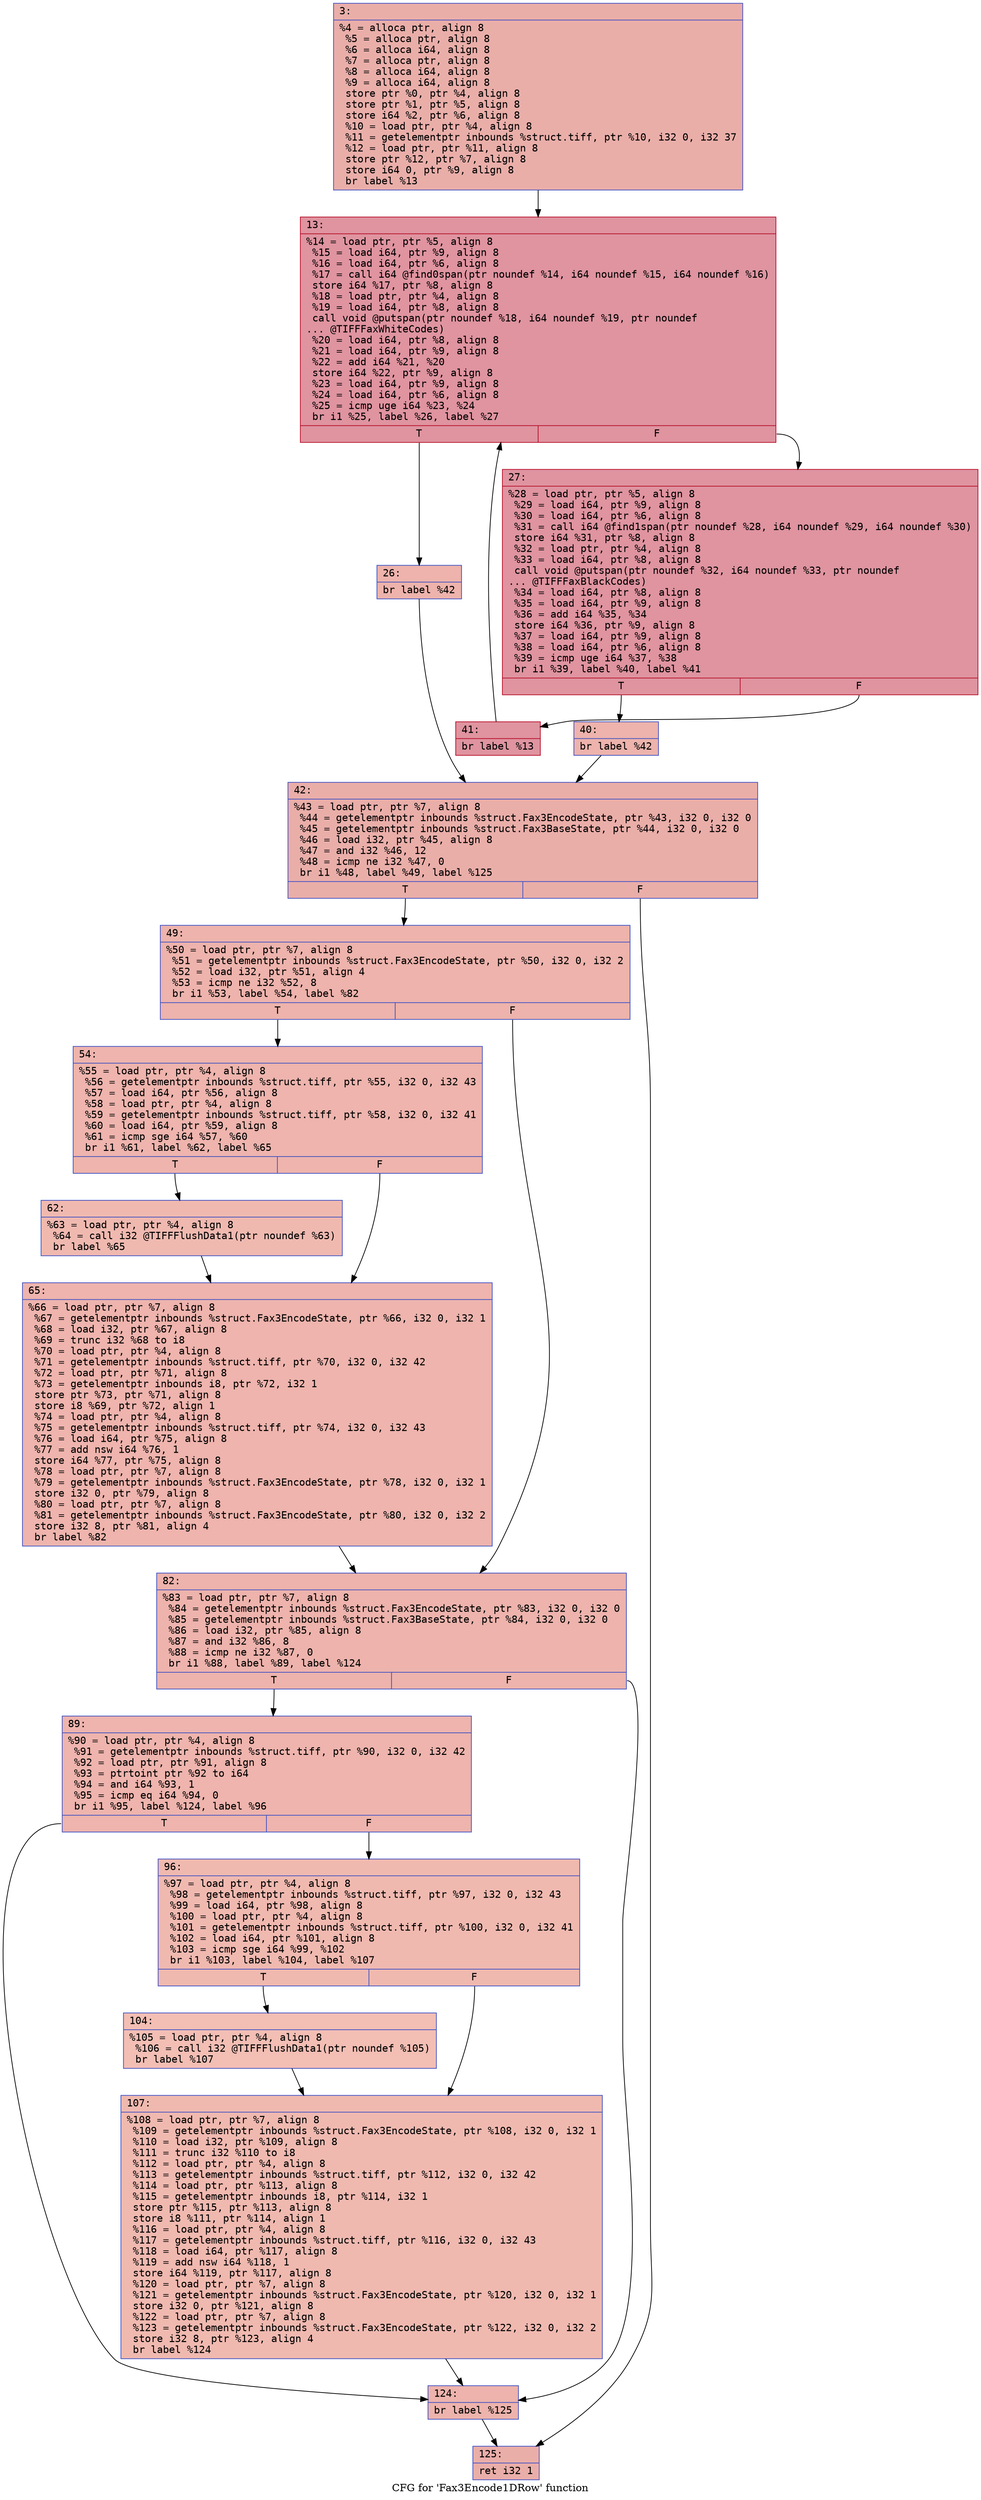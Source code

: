 digraph "CFG for 'Fax3Encode1DRow' function" {
	label="CFG for 'Fax3Encode1DRow' function";

	Node0x6000005c0eb0 [shape=record,color="#3d50c3ff", style=filled, fillcolor="#d0473d70" fontname="Courier",label="{3:\l|  %4 = alloca ptr, align 8\l  %5 = alloca ptr, align 8\l  %6 = alloca i64, align 8\l  %7 = alloca ptr, align 8\l  %8 = alloca i64, align 8\l  %9 = alloca i64, align 8\l  store ptr %0, ptr %4, align 8\l  store ptr %1, ptr %5, align 8\l  store i64 %2, ptr %6, align 8\l  %10 = load ptr, ptr %4, align 8\l  %11 = getelementptr inbounds %struct.tiff, ptr %10, i32 0, i32 37\l  %12 = load ptr, ptr %11, align 8\l  store ptr %12, ptr %7, align 8\l  store i64 0, ptr %9, align 8\l  br label %13\l}"];
	Node0x6000005c0eb0 -> Node0x6000005c0f00[tooltip="3 -> 13\nProbability 100.00%" ];
	Node0x6000005c0f00 [shape=record,color="#b70d28ff", style=filled, fillcolor="#b70d2870" fontname="Courier",label="{13:\l|  %14 = load ptr, ptr %5, align 8\l  %15 = load i64, ptr %9, align 8\l  %16 = load i64, ptr %6, align 8\l  %17 = call i64 @find0span(ptr noundef %14, i64 noundef %15, i64 noundef %16)\l  store i64 %17, ptr %8, align 8\l  %18 = load ptr, ptr %4, align 8\l  %19 = load i64, ptr %8, align 8\l  call void @putspan(ptr noundef %18, i64 noundef %19, ptr noundef\l... @TIFFFaxWhiteCodes)\l  %20 = load i64, ptr %8, align 8\l  %21 = load i64, ptr %9, align 8\l  %22 = add i64 %21, %20\l  store i64 %22, ptr %9, align 8\l  %23 = load i64, ptr %9, align 8\l  %24 = load i64, ptr %6, align 8\l  %25 = icmp uge i64 %23, %24\l  br i1 %25, label %26, label %27\l|{<s0>T|<s1>F}}"];
	Node0x6000005c0f00:s0 -> Node0x6000005c0f50[tooltip="13 -> 26\nProbability 3.12%" ];
	Node0x6000005c0f00:s1 -> Node0x6000005c0fa0[tooltip="13 -> 27\nProbability 96.88%" ];
	Node0x6000005c0f50 [shape=record,color="#3d50c3ff", style=filled, fillcolor="#d6524470" fontname="Courier",label="{26:\l|  br label %42\l}"];
	Node0x6000005c0f50 -> Node0x6000005c1090[tooltip="26 -> 42\nProbability 100.00%" ];
	Node0x6000005c0fa0 [shape=record,color="#b70d28ff", style=filled, fillcolor="#b70d2870" fontname="Courier",label="{27:\l|  %28 = load ptr, ptr %5, align 8\l  %29 = load i64, ptr %9, align 8\l  %30 = load i64, ptr %6, align 8\l  %31 = call i64 @find1span(ptr noundef %28, i64 noundef %29, i64 noundef %30)\l  store i64 %31, ptr %8, align 8\l  %32 = load ptr, ptr %4, align 8\l  %33 = load i64, ptr %8, align 8\l  call void @putspan(ptr noundef %32, i64 noundef %33, ptr noundef\l... @TIFFFaxBlackCodes)\l  %34 = load i64, ptr %8, align 8\l  %35 = load i64, ptr %9, align 8\l  %36 = add i64 %35, %34\l  store i64 %36, ptr %9, align 8\l  %37 = load i64, ptr %9, align 8\l  %38 = load i64, ptr %6, align 8\l  %39 = icmp uge i64 %37, %38\l  br i1 %39, label %40, label %41\l|{<s0>T|<s1>F}}"];
	Node0x6000005c0fa0:s0 -> Node0x6000005c0ff0[tooltip="27 -> 40\nProbability 3.12%" ];
	Node0x6000005c0fa0:s1 -> Node0x6000005c1040[tooltip="27 -> 41\nProbability 96.88%" ];
	Node0x6000005c0ff0 [shape=record,color="#3d50c3ff", style=filled, fillcolor="#d6524470" fontname="Courier",label="{40:\l|  br label %42\l}"];
	Node0x6000005c0ff0 -> Node0x6000005c1090[tooltip="40 -> 42\nProbability 100.00%" ];
	Node0x6000005c1040 [shape=record,color="#b70d28ff", style=filled, fillcolor="#b70d2870" fontname="Courier",label="{41:\l|  br label %13\l}"];
	Node0x6000005c1040 -> Node0x6000005c0f00[tooltip="41 -> 13\nProbability 100.00%" ];
	Node0x6000005c1090 [shape=record,color="#3d50c3ff", style=filled, fillcolor="#d0473d70" fontname="Courier",label="{42:\l|  %43 = load ptr, ptr %7, align 8\l  %44 = getelementptr inbounds %struct.Fax3EncodeState, ptr %43, i32 0, i32 0\l  %45 = getelementptr inbounds %struct.Fax3BaseState, ptr %44, i32 0, i32 0\l  %46 = load i32, ptr %45, align 8\l  %47 = and i32 %46, 12\l  %48 = icmp ne i32 %47, 0\l  br i1 %48, label %49, label %125\l|{<s0>T|<s1>F}}"];
	Node0x6000005c1090:s0 -> Node0x6000005c10e0[tooltip="42 -> 49\nProbability 62.50%" ];
	Node0x6000005c1090:s1 -> Node0x6000005c1400[tooltip="42 -> 125\nProbability 37.50%" ];
	Node0x6000005c10e0 [shape=record,color="#3d50c3ff", style=filled, fillcolor="#d6524470" fontname="Courier",label="{49:\l|  %50 = load ptr, ptr %7, align 8\l  %51 = getelementptr inbounds %struct.Fax3EncodeState, ptr %50, i32 0, i32 2\l  %52 = load i32, ptr %51, align 4\l  %53 = icmp ne i32 %52, 8\l  br i1 %53, label %54, label %82\l|{<s0>T|<s1>F}}"];
	Node0x6000005c10e0:s0 -> Node0x6000005c1130[tooltip="49 -> 54\nProbability 50.00%" ];
	Node0x6000005c10e0:s1 -> Node0x6000005c1220[tooltip="49 -> 82\nProbability 50.00%" ];
	Node0x6000005c1130 [shape=record,color="#3d50c3ff", style=filled, fillcolor="#d8564670" fontname="Courier",label="{54:\l|  %55 = load ptr, ptr %4, align 8\l  %56 = getelementptr inbounds %struct.tiff, ptr %55, i32 0, i32 43\l  %57 = load i64, ptr %56, align 8\l  %58 = load ptr, ptr %4, align 8\l  %59 = getelementptr inbounds %struct.tiff, ptr %58, i32 0, i32 41\l  %60 = load i64, ptr %59, align 8\l  %61 = icmp sge i64 %57, %60\l  br i1 %61, label %62, label %65\l|{<s0>T|<s1>F}}"];
	Node0x6000005c1130:s0 -> Node0x6000005c1180[tooltip="54 -> 62\nProbability 50.00%" ];
	Node0x6000005c1130:s1 -> Node0x6000005c11d0[tooltip="54 -> 65\nProbability 50.00%" ];
	Node0x6000005c1180 [shape=record,color="#3d50c3ff", style=filled, fillcolor="#de614d70" fontname="Courier",label="{62:\l|  %63 = load ptr, ptr %4, align 8\l  %64 = call i32 @TIFFFlushData1(ptr noundef %63)\l  br label %65\l}"];
	Node0x6000005c1180 -> Node0x6000005c11d0[tooltip="62 -> 65\nProbability 100.00%" ];
	Node0x6000005c11d0 [shape=record,color="#3d50c3ff", style=filled, fillcolor="#d8564670" fontname="Courier",label="{65:\l|  %66 = load ptr, ptr %7, align 8\l  %67 = getelementptr inbounds %struct.Fax3EncodeState, ptr %66, i32 0, i32 1\l  %68 = load i32, ptr %67, align 8\l  %69 = trunc i32 %68 to i8\l  %70 = load ptr, ptr %4, align 8\l  %71 = getelementptr inbounds %struct.tiff, ptr %70, i32 0, i32 42\l  %72 = load ptr, ptr %71, align 8\l  %73 = getelementptr inbounds i8, ptr %72, i32 1\l  store ptr %73, ptr %71, align 8\l  store i8 %69, ptr %72, align 1\l  %74 = load ptr, ptr %4, align 8\l  %75 = getelementptr inbounds %struct.tiff, ptr %74, i32 0, i32 43\l  %76 = load i64, ptr %75, align 8\l  %77 = add nsw i64 %76, 1\l  store i64 %77, ptr %75, align 8\l  %78 = load ptr, ptr %7, align 8\l  %79 = getelementptr inbounds %struct.Fax3EncodeState, ptr %78, i32 0, i32 1\l  store i32 0, ptr %79, align 8\l  %80 = load ptr, ptr %7, align 8\l  %81 = getelementptr inbounds %struct.Fax3EncodeState, ptr %80, i32 0, i32 2\l  store i32 8, ptr %81, align 4\l  br label %82\l}"];
	Node0x6000005c11d0 -> Node0x6000005c1220[tooltip="65 -> 82\nProbability 100.00%" ];
	Node0x6000005c1220 [shape=record,color="#3d50c3ff", style=filled, fillcolor="#d6524470" fontname="Courier",label="{82:\l|  %83 = load ptr, ptr %7, align 8\l  %84 = getelementptr inbounds %struct.Fax3EncodeState, ptr %83, i32 0, i32 0\l  %85 = getelementptr inbounds %struct.Fax3BaseState, ptr %84, i32 0, i32 0\l  %86 = load i32, ptr %85, align 8\l  %87 = and i32 %86, 8\l  %88 = icmp ne i32 %87, 0\l  br i1 %88, label %89, label %124\l|{<s0>T|<s1>F}}"];
	Node0x6000005c1220:s0 -> Node0x6000005c1270[tooltip="82 -> 89\nProbability 50.00%" ];
	Node0x6000005c1220:s1 -> Node0x6000005c13b0[tooltip="82 -> 124\nProbability 50.00%" ];
	Node0x6000005c1270 [shape=record,color="#3d50c3ff", style=filled, fillcolor="#d8564670" fontname="Courier",label="{89:\l|  %90 = load ptr, ptr %4, align 8\l  %91 = getelementptr inbounds %struct.tiff, ptr %90, i32 0, i32 42\l  %92 = load ptr, ptr %91, align 8\l  %93 = ptrtoint ptr %92 to i64\l  %94 = and i64 %93, 1\l  %95 = icmp eq i64 %94, 0\l  br i1 %95, label %124, label %96\l|{<s0>T|<s1>F}}"];
	Node0x6000005c1270:s0 -> Node0x6000005c13b0[tooltip="89 -> 124\nProbability 50.00%" ];
	Node0x6000005c1270:s1 -> Node0x6000005c12c0[tooltip="89 -> 96\nProbability 50.00%" ];
	Node0x6000005c12c0 [shape=record,color="#3d50c3ff", style=filled, fillcolor="#de614d70" fontname="Courier",label="{96:\l|  %97 = load ptr, ptr %4, align 8\l  %98 = getelementptr inbounds %struct.tiff, ptr %97, i32 0, i32 43\l  %99 = load i64, ptr %98, align 8\l  %100 = load ptr, ptr %4, align 8\l  %101 = getelementptr inbounds %struct.tiff, ptr %100, i32 0, i32 41\l  %102 = load i64, ptr %101, align 8\l  %103 = icmp sge i64 %99, %102\l  br i1 %103, label %104, label %107\l|{<s0>T|<s1>F}}"];
	Node0x6000005c12c0:s0 -> Node0x6000005c1310[tooltip="96 -> 104\nProbability 50.00%" ];
	Node0x6000005c12c0:s1 -> Node0x6000005c1360[tooltip="96 -> 107\nProbability 50.00%" ];
	Node0x6000005c1310 [shape=record,color="#3d50c3ff", style=filled, fillcolor="#e36c5570" fontname="Courier",label="{104:\l|  %105 = load ptr, ptr %4, align 8\l  %106 = call i32 @TIFFFlushData1(ptr noundef %105)\l  br label %107\l}"];
	Node0x6000005c1310 -> Node0x6000005c1360[tooltip="104 -> 107\nProbability 100.00%" ];
	Node0x6000005c1360 [shape=record,color="#3d50c3ff", style=filled, fillcolor="#de614d70" fontname="Courier",label="{107:\l|  %108 = load ptr, ptr %7, align 8\l  %109 = getelementptr inbounds %struct.Fax3EncodeState, ptr %108, i32 0, i32 1\l  %110 = load i32, ptr %109, align 8\l  %111 = trunc i32 %110 to i8\l  %112 = load ptr, ptr %4, align 8\l  %113 = getelementptr inbounds %struct.tiff, ptr %112, i32 0, i32 42\l  %114 = load ptr, ptr %113, align 8\l  %115 = getelementptr inbounds i8, ptr %114, i32 1\l  store ptr %115, ptr %113, align 8\l  store i8 %111, ptr %114, align 1\l  %116 = load ptr, ptr %4, align 8\l  %117 = getelementptr inbounds %struct.tiff, ptr %116, i32 0, i32 43\l  %118 = load i64, ptr %117, align 8\l  %119 = add nsw i64 %118, 1\l  store i64 %119, ptr %117, align 8\l  %120 = load ptr, ptr %7, align 8\l  %121 = getelementptr inbounds %struct.Fax3EncodeState, ptr %120, i32 0, i32 1\l  store i32 0, ptr %121, align 8\l  %122 = load ptr, ptr %7, align 8\l  %123 = getelementptr inbounds %struct.Fax3EncodeState, ptr %122, i32 0, i32 2\l  store i32 8, ptr %123, align 4\l  br label %124\l}"];
	Node0x6000005c1360 -> Node0x6000005c13b0[tooltip="107 -> 124\nProbability 100.00%" ];
	Node0x6000005c13b0 [shape=record,color="#3d50c3ff", style=filled, fillcolor="#d6524470" fontname="Courier",label="{124:\l|  br label %125\l}"];
	Node0x6000005c13b0 -> Node0x6000005c1400[tooltip="124 -> 125\nProbability 100.00%" ];
	Node0x6000005c1400 [shape=record,color="#3d50c3ff", style=filled, fillcolor="#d0473d70" fontname="Courier",label="{125:\l|  ret i32 1\l}"];
}
